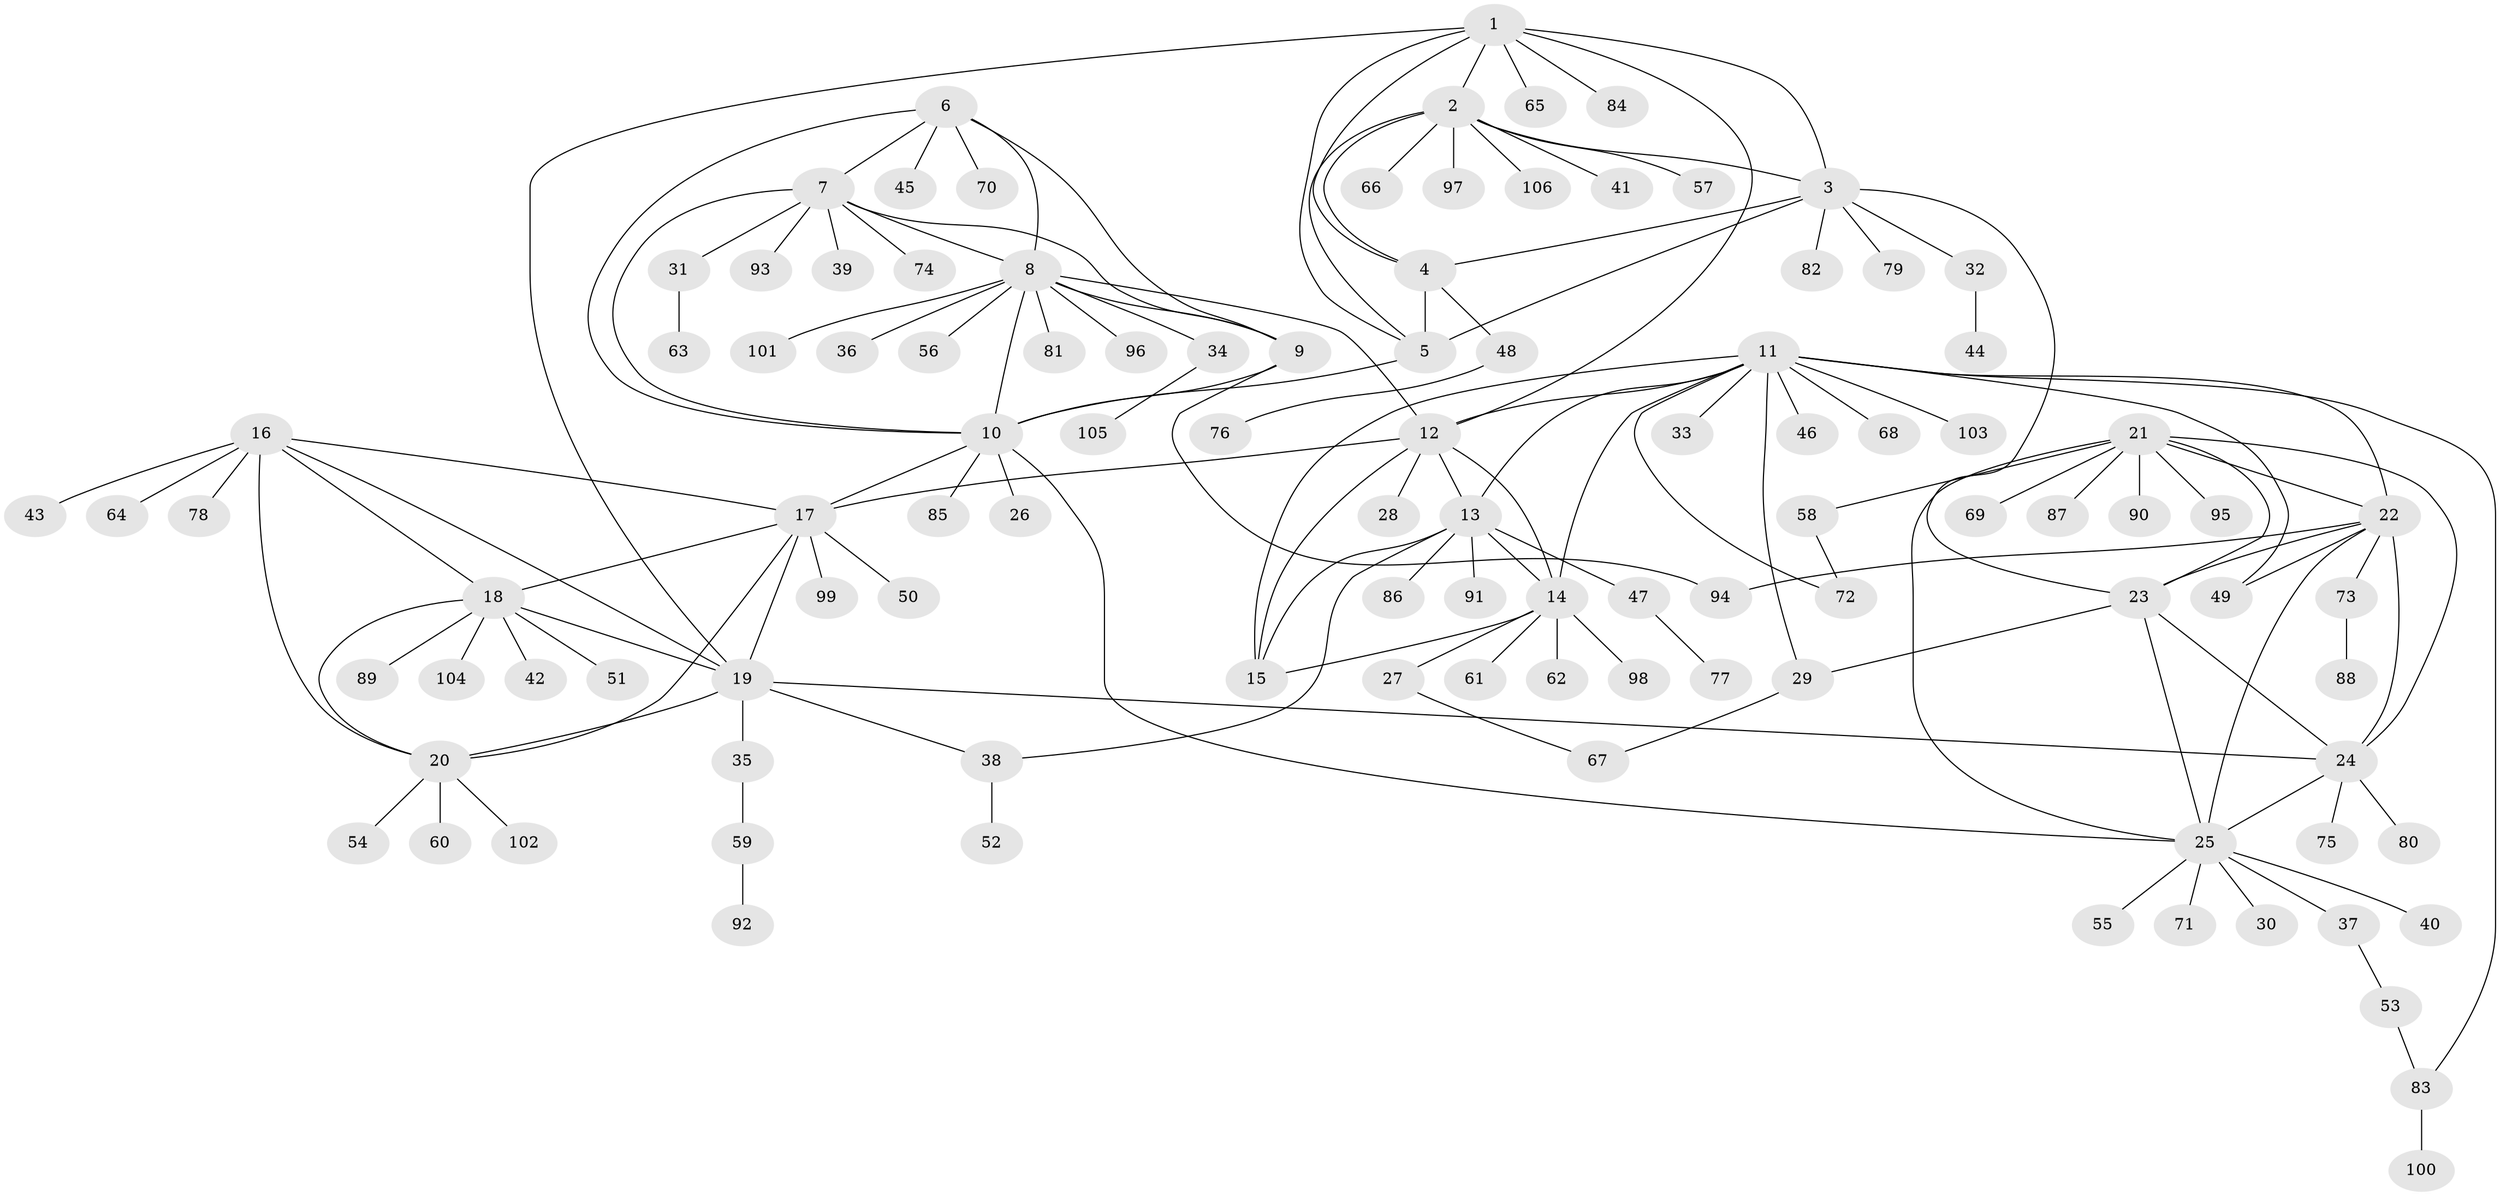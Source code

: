 // coarse degree distribution, {13: 0.015873015873015872, 8: 0.047619047619047616, 4: 0.031746031746031744, 11: 0.047619047619047616, 6: 0.06349206349206349, 5: 0.047619047619047616, 9: 0.015873015873015872, 3: 0.047619047619047616, 1: 0.5555555555555556, 2: 0.12698412698412698}
// Generated by graph-tools (version 1.1) at 2025/19/03/04/25 18:19:52]
// undirected, 106 vertices, 148 edges
graph export_dot {
graph [start="1"]
  node [color=gray90,style=filled];
  1;
  2;
  3;
  4;
  5;
  6;
  7;
  8;
  9;
  10;
  11;
  12;
  13;
  14;
  15;
  16;
  17;
  18;
  19;
  20;
  21;
  22;
  23;
  24;
  25;
  26;
  27;
  28;
  29;
  30;
  31;
  32;
  33;
  34;
  35;
  36;
  37;
  38;
  39;
  40;
  41;
  42;
  43;
  44;
  45;
  46;
  47;
  48;
  49;
  50;
  51;
  52;
  53;
  54;
  55;
  56;
  57;
  58;
  59;
  60;
  61;
  62;
  63;
  64;
  65;
  66;
  67;
  68;
  69;
  70;
  71;
  72;
  73;
  74;
  75;
  76;
  77;
  78;
  79;
  80;
  81;
  82;
  83;
  84;
  85;
  86;
  87;
  88;
  89;
  90;
  91;
  92;
  93;
  94;
  95;
  96;
  97;
  98;
  99;
  100;
  101;
  102;
  103;
  104;
  105;
  106;
  1 -- 2;
  1 -- 3;
  1 -- 4;
  1 -- 5;
  1 -- 12;
  1 -- 19;
  1 -- 65;
  1 -- 84;
  2 -- 3;
  2 -- 4;
  2 -- 5;
  2 -- 41;
  2 -- 57;
  2 -- 66;
  2 -- 97;
  2 -- 106;
  3 -- 4;
  3 -- 5;
  3 -- 23;
  3 -- 32;
  3 -- 79;
  3 -- 82;
  4 -- 5;
  4 -- 48;
  5 -- 10;
  6 -- 7;
  6 -- 8;
  6 -- 9;
  6 -- 10;
  6 -- 45;
  6 -- 70;
  7 -- 8;
  7 -- 9;
  7 -- 10;
  7 -- 31;
  7 -- 39;
  7 -- 74;
  7 -- 93;
  8 -- 9;
  8 -- 10;
  8 -- 12;
  8 -- 34;
  8 -- 36;
  8 -- 56;
  8 -- 81;
  8 -- 96;
  8 -- 101;
  9 -- 10;
  9 -- 94;
  10 -- 17;
  10 -- 25;
  10 -- 26;
  10 -- 85;
  11 -- 12;
  11 -- 13;
  11 -- 14;
  11 -- 15;
  11 -- 22;
  11 -- 29;
  11 -- 33;
  11 -- 46;
  11 -- 49;
  11 -- 68;
  11 -- 72;
  11 -- 83;
  11 -- 103;
  12 -- 13;
  12 -- 14;
  12 -- 15;
  12 -- 17;
  12 -- 28;
  13 -- 14;
  13 -- 15;
  13 -- 38;
  13 -- 47;
  13 -- 86;
  13 -- 91;
  14 -- 15;
  14 -- 27;
  14 -- 61;
  14 -- 62;
  14 -- 98;
  16 -- 17;
  16 -- 18;
  16 -- 19;
  16 -- 20;
  16 -- 43;
  16 -- 64;
  16 -- 78;
  17 -- 18;
  17 -- 19;
  17 -- 20;
  17 -- 50;
  17 -- 99;
  18 -- 19;
  18 -- 20;
  18 -- 42;
  18 -- 51;
  18 -- 89;
  18 -- 104;
  19 -- 20;
  19 -- 24;
  19 -- 35;
  19 -- 38;
  20 -- 54;
  20 -- 60;
  20 -- 102;
  21 -- 22;
  21 -- 23;
  21 -- 24;
  21 -- 25;
  21 -- 58;
  21 -- 69;
  21 -- 87;
  21 -- 90;
  21 -- 95;
  22 -- 23;
  22 -- 24;
  22 -- 25;
  22 -- 49;
  22 -- 73;
  22 -- 94;
  23 -- 24;
  23 -- 25;
  23 -- 29;
  24 -- 25;
  24 -- 75;
  24 -- 80;
  25 -- 30;
  25 -- 37;
  25 -- 40;
  25 -- 55;
  25 -- 71;
  27 -- 67;
  29 -- 67;
  31 -- 63;
  32 -- 44;
  34 -- 105;
  35 -- 59;
  37 -- 53;
  38 -- 52;
  47 -- 77;
  48 -- 76;
  53 -- 83;
  58 -- 72;
  59 -- 92;
  73 -- 88;
  83 -- 100;
}
